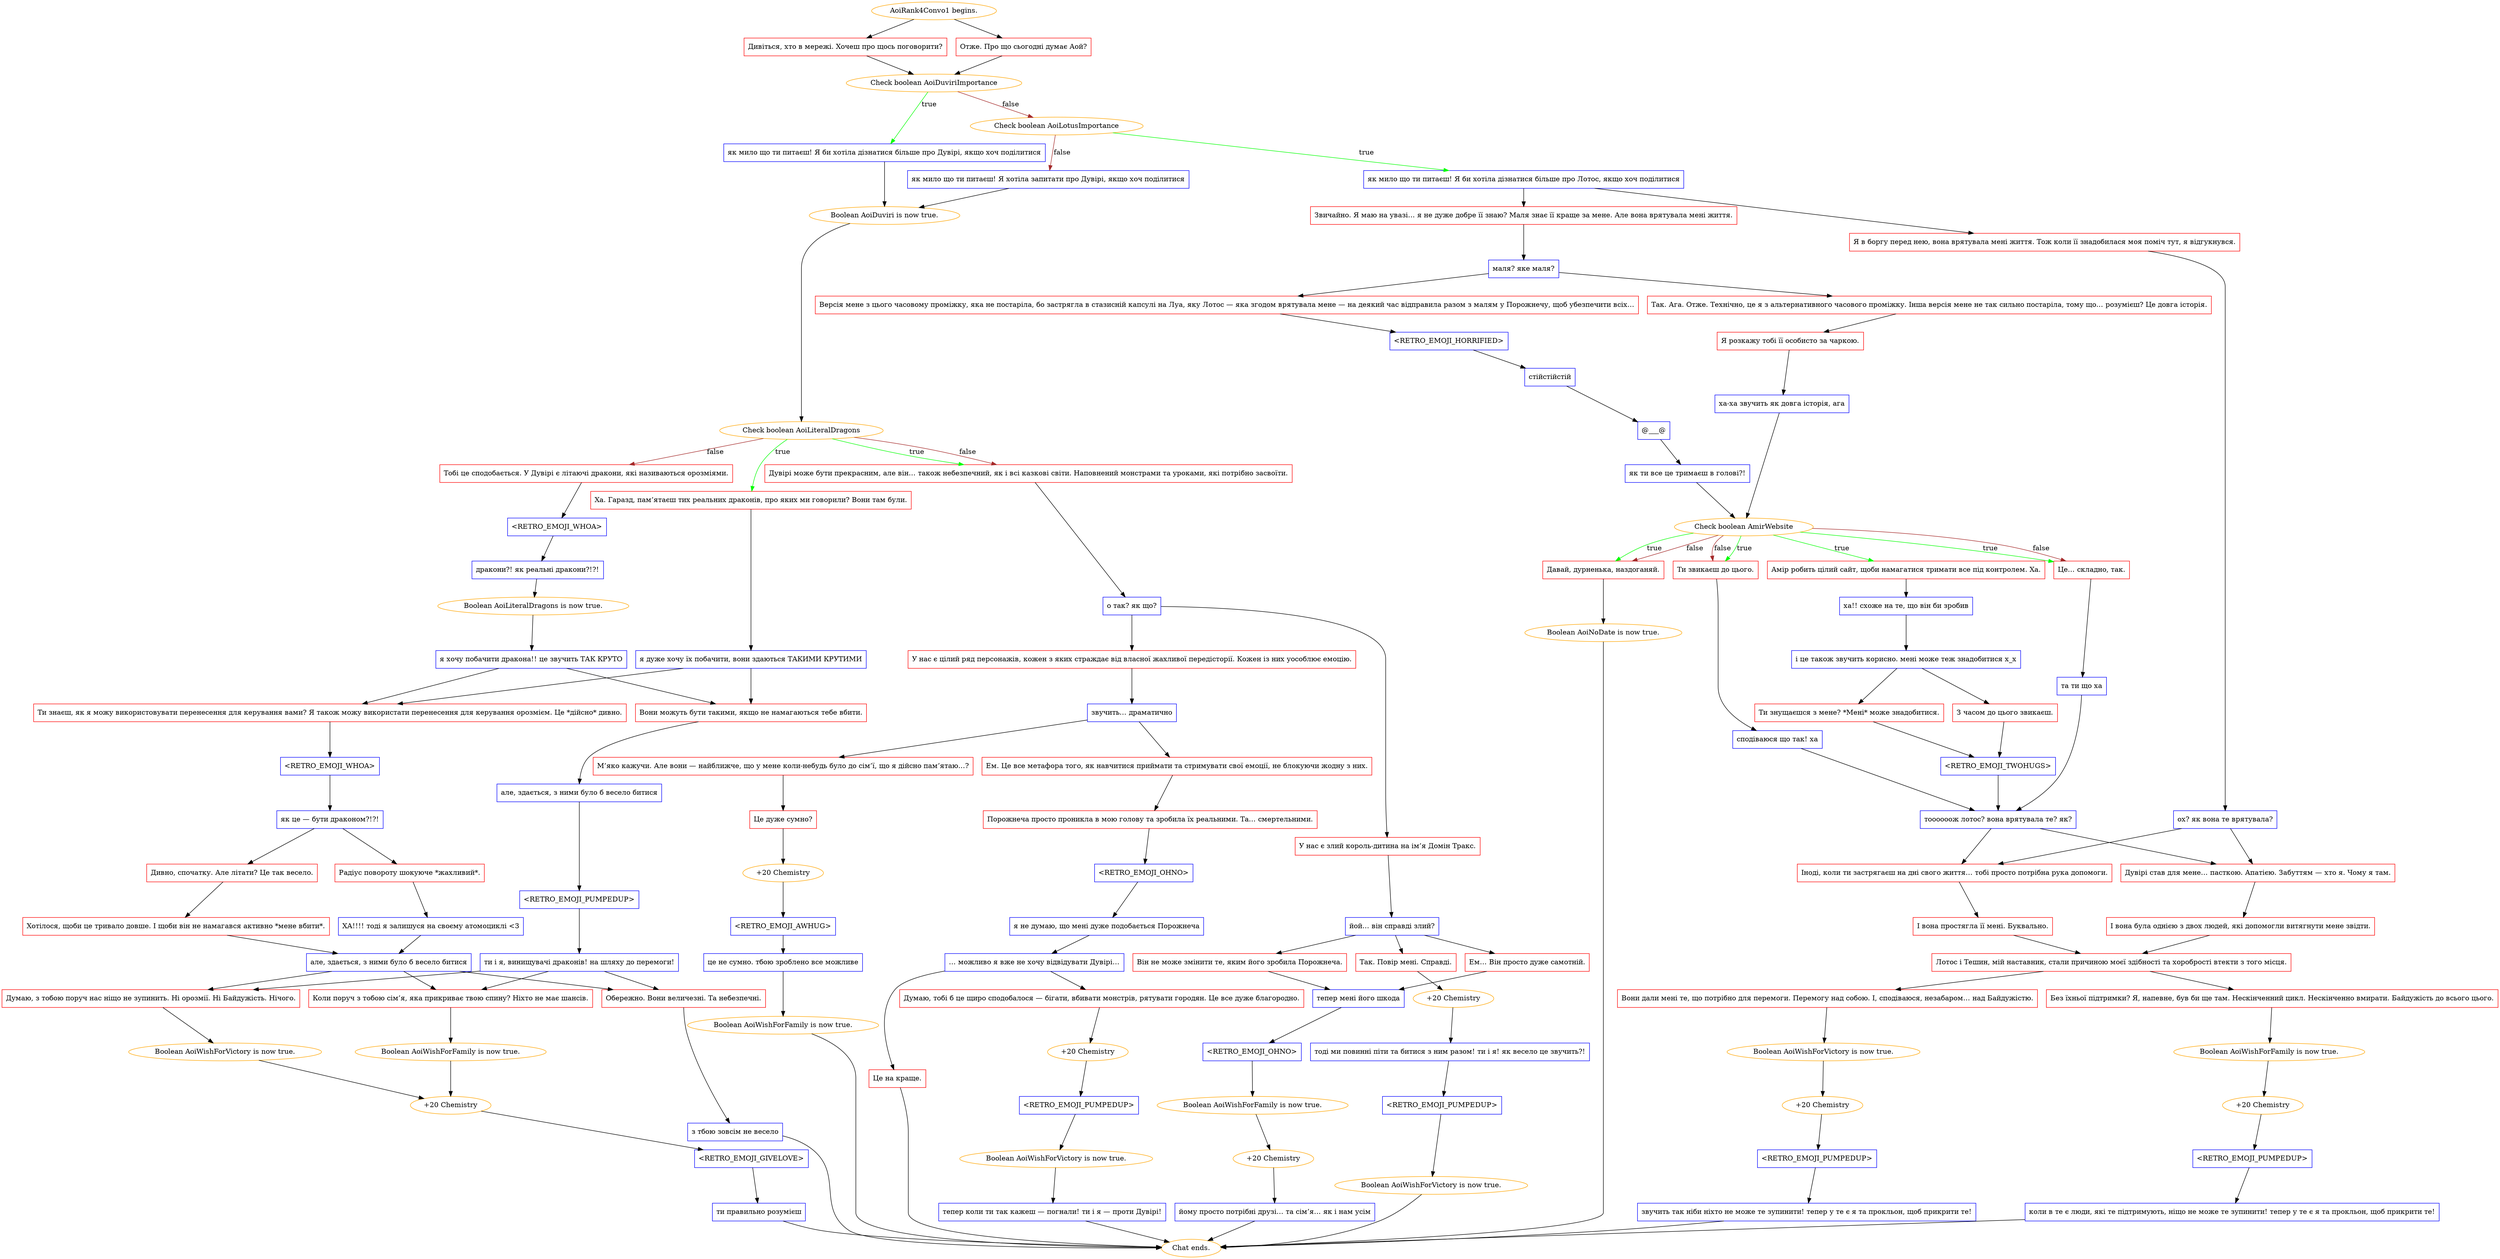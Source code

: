 digraph {
	"AoiRank4Convo1 begins." [color=orange];
		"AoiRank4Convo1 begins." -> j790314938;
		"AoiRank4Convo1 begins." -> j231999957;
	j790314938 [label="Дивіться, хто в мережі. Хочеш про щось поговорити?",shape=box,color=red];
		j790314938 -> j1809401539;
	j231999957 [label="Отже. Про що сьогодні думає Аой?",shape=box,color=red];
		j231999957 -> j1809401539;
	j1809401539 [label="Check boolean AoiDuviriImportance",color=orange];
		j1809401539 -> j695015425 [label=true,color=green];
		j1809401539 -> j154481637 [label=false,color=brown];
	j695015425 [label="як мило що ти питаєш! Я би хотіла дізнатися більше про Дувірі, якщо хоч поділитися",shape=box,color=blue];
		j695015425 -> j2368671069;
	j154481637 [label="Check boolean AoiLotusImportance",color=orange];
		j154481637 -> j2078647913 [label=true,color=green];
		j154481637 -> j186370238 [label=false,color=brown];
	j2368671069 [label="Boolean AoiDuviri is now true.",color=orange];
		j2368671069 -> j3275037065;
	j2078647913 [label="як мило що ти питаєш! Я би хотіла дізнатися більше про Лотос, якщо хоч поділитися",shape=box,color=blue];
		j2078647913 -> j2129139559;
		j2078647913 -> j3557209149;
	j186370238 [label="як мило що ти питаєш! Я хотіла запитати про Дувірі, якщо хоч поділитися",shape=box,color=blue];
		j186370238 -> j2368671069;
	j3275037065 [label="Check boolean AoiLiteralDragons",color=orange];
		j3275037065 -> j3764699555 [label=true,color=green];
		j3275037065 -> j3289791465 [label=true,color=green];
		j3275037065 -> j3430482531 [label=false,color=brown];
		j3275037065 -> j3289791465 [label=false,color=brown];
	j2129139559 [label="Звичайно. Я маю на увазі… я не дуже добре її знаю? Маля знає її краще за мене. Але вона врятувала мені життя.",shape=box,color=red];
		j2129139559 -> j1124986093;
	j3557209149 [label="Я в боргу перед нею, вона врятувала мені життя. Тож коли її знадобилася моя поміч тут, я відгукнувся.",shape=box,color=red];
		j3557209149 -> j3062227873;
	j3764699555 [label="Ха. Гаразд, пам’ятаєш тих реальних драконів, про яких ми говорили? Вони там були.",shape=box,color=red];
		j3764699555 -> j3877333323;
	j3289791465 [label="Дувірі може бути прекрасним, але він… також небезпечний, як і всі казкові світи. Наповнений монстрами та уроками, які потрібно засвоїти.",shape=box,color=red];
		j3289791465 -> j3882524897;
	j3430482531 [label="Тобі це сподобається. У Дувірі є літаючі дракони, які називаються орозміями.",shape=box,color=red];
		j3430482531 -> j2531846616;
	j1124986093 [label="маля? яке маля?",shape=box,color=blue];
		j1124986093 -> j1420121097;
		j1124986093 -> j3420990946;
	j3062227873 [label="ох? як вона те врятувала?",shape=box,color=blue];
		j3062227873 -> j4092393678;
		j3062227873 -> j3357398259;
	j3877333323 [label="я дуже хочу їх побачити, вони здаються ТАКИМИ КРУТИМИ",shape=box,color=blue];
		j3877333323 -> j869370155;
		j3877333323 -> j865467008;
	j3882524897 [label="о так? як що?",shape=box,color=blue];
		j3882524897 -> j374698043;
		j3882524897 -> j1201708404;
	j2531846616 [label="<RETRO_EMOJI_WHOA>",shape=box,color=blue];
		j2531846616 -> j452350606;
	j1420121097 [label="Версія мене з цього часовому проміжку, яка не постаріла, бо застрягла в стазисній капсулі на Луа, яку Лотос — яка згодом врятувала мене — на деякий час відправила разом з малям у Порожнечу, щоб убезпечити всіх…",shape=box,color=red];
		j1420121097 -> j2420069882;
	j3420990946 [label="Так. Ага. Отже. Технічно, це я з альтернативного часового проміжку. Інша версія мене не так сильно постаріла, тому що… розумієш? Це довга історія.",shape=box,color=red];
		j3420990946 -> j1712582317;
	j4092393678 [label="Дувірі став для мене… пасткою. Апатією. Забуттям — хто я. Чому я там.",shape=box,color=red];
		j4092393678 -> j1649602747;
	j3357398259 [label="Іноді, коли ти застрягаєш на дні свого життя… тобі просто потрібна рука допомоги.",shape=box,color=red];
		j3357398259 -> j3877452718;
	j869370155 [label="Ти знаєш, як я можу використовувати перенесення для керування вами? Я також можу використати перенесення для керування орозмієм. Це *дійсно* дивно.",shape=box,color=red];
		j869370155 -> j4063194226;
	j865467008 [label="Вони можуть бути такими, якщо не намагаються тебе вбити.",shape=box,color=red];
		j865467008 -> j289239386;
	j374698043 [label="У нас є злий король-дитина на ім’я Домін Тракс.",shape=box,color=red];
		j374698043 -> j1015468998;
	j1201708404 [label="У нас є цілий ряд персонажів, кожен з яких страждає від власної жахливої передісторії. Кожен із них уособлює емоцію.",shape=box,color=red];
		j1201708404 -> j613267551;
	j452350606 [label="дракони?! як реальні дракони?!?!",shape=box,color=blue];
		j452350606 -> j1621972482;
	j2420069882 [label="<RETRO_EMOJI_HORRIFIED>",shape=box,color=blue];
		j2420069882 -> j1654847269;
	j1712582317 [label="Я розкажу тобі її особисто за чаркою.",shape=box,color=red];
		j1712582317 -> j398059453;
	j1649602747 [label="І вона була однією з двох людей, які допомогли витягнути мене звідти.",shape=box,color=red];
		j1649602747 -> j1086705972;
	j3877452718 [label="І вона простягла її мені. Буквально.",shape=box,color=red];
		j3877452718 -> j1086705972;
	j4063194226 [label="<RETRO_EMOJI_WHOA>",shape=box,color=blue];
		j4063194226 -> j1333378769;
	j289239386 [label="але, здається, з ними було б весело битися",shape=box,color=blue];
		j289239386 -> j560694948;
	j1015468998 [label="йой… він справді злий?",shape=box,color=blue];
		j1015468998 -> j3556205943;
		j1015468998 -> j3327903813;
		j1015468998 -> j948104687;
	j613267551 [label="звучить… драматично",shape=box,color=blue];
		j613267551 -> j3686787990;
		j613267551 -> j3050968048;
	j1621972482 [label="Boolean AoiLiteralDragons is now true.",color=orange];
		j1621972482 -> j3166486741;
	j1654847269 [label="стійстійстій",shape=box,color=blue];
		j1654847269 -> j2637821768;
	j398059453 [label="ха-ха звучить як довга історія, ага",shape=box,color=blue];
		j398059453 -> j3403710368;
	j1086705972 [label="Лотос і Тешин, мій наставник, стали причиною моєї здібності та хоробрості втекти з того місця.",shape=box,color=red];
		j1086705972 -> j694710427;
		j1086705972 -> j3570105665;
	j1333378769 [label="як це — бути драконом?!?!",shape=box,color=blue];
		j1333378769 -> j1215325965;
		j1333378769 -> j223363378;
	j560694948 [label="<RETRO_EMOJI_PUMPEDUP>",shape=box,color=blue];
		j560694948 -> j1132875473;
	j3556205943 [label="Так. Повір мені. Справді.",shape=box,color=red];
		j3556205943 -> j2250372346;
	j3327903813 [label="Ем… Він просто дуже самотній.",shape=box,color=red];
		j3327903813 -> j1489146052;
	j948104687 [label="Він не може змінити те, яким його зробила Порожнеча.",shape=box,color=red];
		j948104687 -> j1489146052;
	j3686787990 [label="М’яко кажучи. Але вони — найближче, що у мене коли-небудь було до сім’ї, що я дійсно пам’ятаю…?",shape=box,color=red];
		j3686787990 -> j2435437231;
	j3050968048 [label="Ем. Це все метафора того, як навчитися приймати та стримувати свої емоції, не блокуючи жодну з них.",shape=box,color=red];
		j3050968048 -> j517185805;
	j3166486741 [label="я хочу побачити дракона!! це звучить ТАК КРУТО",shape=box,color=blue];
		j3166486741 -> j869370155;
		j3166486741 -> j865467008;
	j2637821768 [label="@___@",shape=box,color=blue];
		j2637821768 -> j394839721;
	j3403710368 [label="Check boolean AmirWebsite",color=orange];
		j3403710368 -> j2670140125 [label=true,color=green];
		j3403710368 -> j2662301988 [label=true,color=green];
		j3403710368 -> j4273242463 [label=true,color=green];
		j3403710368 -> j2021583485 [label=true,color=green];
		j3403710368 -> j2662301988 [label=false,color=brown];
		j3403710368 -> j4273242463 [label=false,color=brown];
		j3403710368 -> j2021583485 [label=false,color=brown];
	j694710427 [label="Без їхньої підтримки? Я, напевне, був би ще там. Нескінченний цикл. Нескінченно вмирати. Байдужість до всього цього.",shape=box,color=red];
		j694710427 -> j2433803311;
	j3570105665 [label="Вони дали мені те, що потрібно для перемоги. Перемогу над собою. І, сподіваюся, незабаром… над Байдужістю.",shape=box,color=red];
		j3570105665 -> j193584742;
	j1215325965 [label="Радіус повороту шокуюче *жахливий*.",shape=box,color=red];
		j1215325965 -> j275826426;
	j223363378 [label="Дивно, спочатку. Але літати? Це так весело.",shape=box,color=red];
		j223363378 -> j1726198291;
	j1132875473 [label="ти і я, винищувачі драконів! на шляху до перемоги!",shape=box,color=blue];
		j1132875473 -> j2101756814;
		j1132875473 -> j516037202;
		j1132875473 -> j1411139313;
	j2250372346 [label="+20 Chemistry",color=orange];
		j2250372346 -> j692413253;
	j1489146052 [label="тепер мені його шкода",shape=box,color=blue];
		j1489146052 -> j1518423221;
	j2435437231 [label="Це дуже сумно?",shape=box,color=red];
		j2435437231 -> j2274691755;
	j517185805 [label="Порожнеча просто проникла в мою голову та зробила їх реальними. Та… смертельними.",shape=box,color=red];
		j517185805 -> j2564910100;
	j394839721 [label="як ти все це тримаєш в голові?!",shape=box,color=blue];
		j394839721 -> j3403710368;
	j2670140125 [label="Амір робить цілий сайт, щоби намагатися тримати все під контролем. Ха.",shape=box,color=red];
		j2670140125 -> j1536572774;
	j2662301988 [label="Це… складно, так.",shape=box,color=red];
		j2662301988 -> j1750478559;
	j4273242463 [label="Ти звикаєш до цього.",shape=box,color=red];
		j4273242463 -> j4026480732;
	j2021583485 [label="Давай, дурненька, наздоганяй.",shape=box,color=red];
		j2021583485 -> j2246494386;
	j2433803311 [label="Boolean AoiWishForFamily is now true.",color=orange];
		j2433803311 -> j1413937906;
	j193584742 [label="Boolean AoiWishForVictory is now true.",color=orange];
		j193584742 -> j979790228;
	j275826426 [label="ХА!!!! тоді я залишуся на своєму атомоциклі <3",shape=box,color=blue];
		j275826426 -> j728648803;
	j1726198291 [label="Хотілося, щоби це тривало довше. І щоби він не намагався активно *мене вбити*.",shape=box,color=red];
		j1726198291 -> j728648803;
	j2101756814 [label="Думаю, з тобою поруч нас ніщо не зупинить. Ні орозмії. Ні Байдужість. Нічого.",shape=box,color=red];
		j2101756814 -> j152217048;
	j516037202 [label="Коли поруч з тобою сім’я, яка прикриває твою спину? Ніхто не має шансів.",shape=box,color=red];
		j516037202 -> j3505463949;
	j1411139313 [label="Обережно. Вони величезні. Та небезпечні.",shape=box,color=red];
		j1411139313 -> j1882290359;
	j692413253 [label="тоді ми повинні піти та битися з ним разом! ти і я! як весело це звучить?!",shape=box,color=blue];
		j692413253 -> j3272168861;
	j1518423221 [label="<RETRO_EMOJI_OHNO>",shape=box,color=blue];
		j1518423221 -> j1403005800;
	j2274691755 [label="+20 Chemistry",color=orange];
		j2274691755 -> j497718520;
	j2564910100 [label="<RETRO_EMOJI_OHNO>",shape=box,color=blue];
		j2564910100 -> j3131754748;
	j1536572774 [label="ха!! схоже на те, що він би зробив",shape=box,color=blue];
		j1536572774 -> j979325470;
	j1750478559 [label="та ти що ха",shape=box,color=blue];
		j1750478559 -> j881748030;
	j4026480732 [label="сподіваюся що так! ха",shape=box,color=blue];
		j4026480732 -> j881748030;
	j2246494386 [label="Boolean AoiNoDate is now true.",color=orange];
		j2246494386 -> "Chat ends.";
	j1413937906 [label="+20 Chemistry",color=orange];
		j1413937906 -> j314296493;
	j979790228 [label="+20 Chemistry",color=orange];
		j979790228 -> j1424665578;
	j728648803 [label="але, здається, з ними було б весело битися",shape=box,color=blue];
		j728648803 -> j2101756814;
		j728648803 -> j516037202;
		j728648803 -> j1411139313;
	j152217048 [label="Boolean AoiWishForVictory is now true.",color=orange];
		j152217048 -> j3474884562;
	j3505463949 [label="Boolean AoiWishForFamily is now true.",color=orange];
		j3505463949 -> j3474884562;
	j1882290359 [label="з тбою зовсім не весело",shape=box,color=blue];
		j1882290359 -> "Chat ends.";
	j3272168861 [label="<RETRO_EMOJI_PUMPEDUP>",shape=box,color=blue];
		j3272168861 -> j1215465885;
	j1403005800 [label="Boolean AoiWishForFamily is now true.",color=orange];
		j1403005800 -> j3565007209;
	j497718520 [label="<RETRO_EMOJI_AWHUG>",shape=box,color=blue];
		j497718520 -> j4248349431;
	j3131754748 [label="я не думаю, що мені дуже подобається Порожнеча",shape=box,color=blue];
		j3131754748 -> j3202997062;
	j979325470 [label="і це також звучить корисно. мені може теж знадобитися x_x",shape=box,color=blue];
		j979325470 -> j3226122657;
		j979325470 -> j2351633239;
	j881748030 [label="тоооооож лотос? вона врятувала те? як?",shape=box,color=blue];
		j881748030 -> j4092393678;
		j881748030 -> j3357398259;
	"Chat ends." [color=orange];
	j314296493 [label="<RETRO_EMOJI_PUMPEDUP>",shape=box,color=blue];
		j314296493 -> j3808126117;
	j1424665578 [label="<RETRO_EMOJI_PUMPEDUP>",shape=box,color=blue];
		j1424665578 -> j3027911901;
	j3474884562 [label="+20 Chemistry",color=orange];
		j3474884562 -> j3793320143;
	j1215465885 [label="Boolean AoiWishForVictory is now true.",color=orange];
		j1215465885 -> "Chat ends.";
	j3565007209 [label="+20 Chemistry",color=orange];
		j3565007209 -> j2557360042;
	j4248349431 [label="це не сумно. тбою зроблено все можливе",shape=box,color=blue];
		j4248349431 -> j3844152326;
	j3202997062 [label="… можливо я вже не хочу відвідувати Дувірі…",shape=box,color=blue];
		j3202997062 -> j3120637832;
		j3202997062 -> j3121651587;
	j3226122657 [label="Ти знущаєшся з мене? *Мені* може знадобитися.",shape=box,color=red];
		j3226122657 -> j628043106;
	j2351633239 [label="З часом до цього звикаєш.",shape=box,color=red];
		j2351633239 -> j628043106;
	j3808126117 [label="коли в те є люди, які те підтримують, ніщо не може те зупинити! тепер у те є я та прокльон, щоб прикрити те!",shape=box,color=blue];
		j3808126117 -> "Chat ends.";
	j3027911901 [label="звучить так ніби ніхто не може те зупинити! тепер у те є я та прокльон, щоб прикрити те!",shape=box,color=blue];
		j3027911901 -> "Chat ends.";
	j3793320143 [label="<RETRO_EMOJI_GIVELOVE>",shape=box,color=blue];
		j3793320143 -> j1168594812;
	j2557360042 [label="йому просто потрібні друзі… та сім’я… як і нам усім",shape=box,color=blue];
		j2557360042 -> "Chat ends.";
	j3844152326 [label="Boolean AoiWishForFamily is now true.",color=orange];
		j3844152326 -> "Chat ends.";
	j3120637832 [label="Це на краще.",shape=box,color=red];
		j3120637832 -> "Chat ends.";
	j3121651587 [label="Думаю, тобі б це щиро сподобалося — бігати, вбивати монстрів, рятувати городян. Це все дуже благородно.",shape=box,color=red];
		j3121651587 -> j3824892678;
	j628043106 [label="<RETRO_EMOJI_TWOHUGS>",shape=box,color=blue];
		j628043106 -> j881748030;
	j1168594812 [label="ти правильно розумієш",shape=box,color=blue];
		j1168594812 -> "Chat ends.";
	j3824892678 [label="+20 Chemistry",color=orange];
		j3824892678 -> j2221912943;
	j2221912943 [label="<RETRO_EMOJI_PUMPEDUP>",shape=box,color=blue];
		j2221912943 -> j3645092688;
	j3645092688 [label="Boolean AoiWishForVictory is now true.",color=orange];
		j3645092688 -> j1978228502;
	j1978228502 [label="тепер коли ти так кажеш — погнали! ти і я — проти Дувірі!",shape=box,color=blue];
		j1978228502 -> "Chat ends.";
}